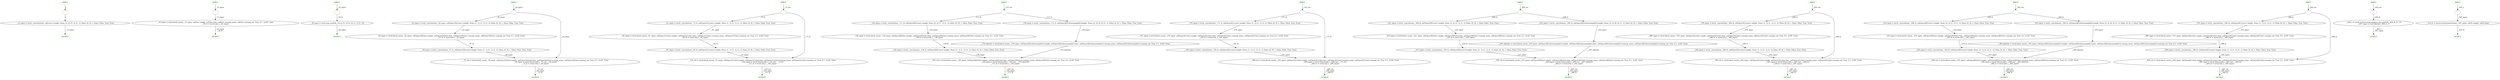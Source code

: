 // S_graph_list: sequentialized simplified forward graph
digraph resnet101_seq_S_graph {
	"_0_-- inputs --" [label="" style=dashed]
	_0___13_input [label="__13_input = torch._convolution(x, self.conv1.weight, None, [2, 2], [3, 3], [1, 1], False, [0, 0], 1, False, False, True, True)"]
	"_0_-- inputs --" -> _0___13_input [label=x]
	_0_input [label=INPUT color=green style=dashed]
	_0_output [label=OUTPUT color=green style=dashed]
	_0_input -> "_0_-- inputs --" [label=x]
	_0___13_input -> _0_output [label=__13_input]
	"_1_init_node of bloc, should NEVER be used" [label="" style=dashed]
	_1___25_input [label="__25_input = torch.batch_norm(__13_input, self.bn1.weight, self.bn1.bias, self.bn1.running_mean, self.bn1.running_var, True, 0.1, 1e-05, True)
__26_fv = torch.relu_(__25_input)"]
	"_1_init_node of bloc, should NEVER be used" -> _1___25_input [label=__13_input]
	_1_input [label=INPUT color=green style=dashed]
	_1_output [label=OUTPUT color=green style=dashed]
	_1_input -> "_1_init_node of bloc, should NEVER be used" [label=__13_input]
	_1___25_input -> _1_output [label="__25_input
__26_fv"]
	"_2_init_node of bloc, should NEVER be used" [label="" style=dashed]
	_2___28_input [label="__28_input = torch.max_pool2d(__26_fv, [3, 3], [2, 2], [1, 1], [1, 1])"]
	"_2_init_node of bloc, should NEVER be used" -> _2___28_input [label=__26_fv]
	_2_input [label=INPUT color=green style=dashed]
	_2_output [label=OUTPUT color=green style=dashed]
	_2_input -> "_2_init_node of bloc, should NEVER be used" [label=__25_input]
	_2___28_input -> _2_output [label=__28_input]
	"_3_init_node of bloc, should NEVER be used" [label="" style=dashed]
	_3___43_input [label="__43_input = torch._convolution(__28_input, self.layer1[0].conv1.weight, None, [1, 1], [1, 1], [1, 1], False, [0, 0], 1, False, False, True, True)"]
	_3___55_input [label="__55_input = torch.batch_norm(__43_input, self.layer1[0].bn1.weight, self.layer1[0].bn1.bias, self.layer1[0].bn1.running_mean, self.layer1[0].bn1.running_var, True, 0.1, 1e-05, True)
__57_fv = torch.relu_(__55_input)"]
	_3___59_input [label="__59_input = torch._convolution(__57_fv, self.layer1[0].conv2.weight, None, [1, 1], [1, 1], [1, 1], False, [0, 0], 1, False, False, True, True)"]
	_3___72_out [label="__72_out = torch.batch_norm(__59_input, self.layer1[0].bn2.weight, self.layer1[0].bn2.bias, self.layer1[0].bn2.running_mean, self.layer1[0].bn2.running_var, True, 0.1, 1e-05, True)
__64_input = torch.Tensor.add_(__72_out, __28_input)
__73_fv = torch.relu_(__64_input)"]
	"_3_init_node of bloc, should NEVER be used" -> _3___43_input [label=__28_input]
	_3___43_input -> _3___55_input [label=__43_input]
	_3___55_input -> _3___59_input [label=__57_fv]
	_3___59_input -> _3___72_out [label=__59_input]
	"_3_init_node of bloc, should NEVER be used" -> _3___72_out [label=__28_input]
	_3_input [label=INPUT color=green style=dashed]
	_3_output [label=OUTPUT color=green style=dashed]
	_3_input -> "_3_init_node of bloc, should NEVER be used" [label=__28_input]
	_3___72_out -> _3_output [label="__72_out
__64_input
__73_fv"]
	"_4_init_node of bloc, should NEVER be used" [label="" style=dashed]
	_4___81_input [label="__81_input = torch._convolution(__73_fv, self.layer1[1].conv1.weight, None, [1, 1], [1, 1], [1, 1], False, [0, 0], 1, False, False, True, True)"]
	_4___93_input [label="__93_input = torch.batch_norm(__81_input, self.layer1[1].bn1.weight, self.layer1[1].bn1.bias, self.layer1[1].bn1.running_mean, self.layer1[1].bn1.running_var, True, 0.1, 1e-05, True)
__95_fv = torch.relu_(__93_input)"]
	_4___97_input [label="__97_input = torch._convolution(__95_fv, self.layer1[1].conv2.weight, None, [1, 1], [1, 1], [1, 1], False, [0, 0], 1, False, False, True, True)"]
	_4___110_out [label="__110_out = torch.batch_norm(__97_input, self.layer1[1].bn2.weight, self.layer1[1].bn2.bias, self.layer1[1].bn2.running_mean, self.layer1[1].bn2.running_var, True, 0.1, 1e-05, True)
__102_input = torch.Tensor.add_(__110_out, __73_fv)
__111_fv = torch.relu_(__102_input)"]
	"_4_init_node of bloc, should NEVER be used" -> _4___81_input [label=__73_fv]
	_4___81_input -> _4___93_input [label=__81_input]
	_4___93_input -> _4___97_input [label=__95_fv]
	_4___97_input -> _4___110_out [label=__97_input]
	"_4_init_node of bloc, should NEVER be used" -> _4___110_out [label=__73_fv]
	_4_input [label=INPUT color=green style=dashed]
	_4_output [label=OUTPUT color=green style=dashed]
	_4_input -> "_4_init_node of bloc, should NEVER be used" [label=__72_out]
	_4___110_out -> _4_output [label="__110_out
__102_input
__111_fv"]
	"_5_init_node of bloc, should NEVER be used" [label="" style=dashed]
	_5___124_input [label="__124_input = torch._convolution(__111_fv, self.layer2[0].conv1.weight, None, [2, 2], [1, 1], [1, 1], False, [0, 0], 1, False, False, True, True)"]
	_5___136_input [label="__136_input = torch.batch_norm(__124_input, self.layer2[0].bn1.weight, self.layer2[0].bn1.bias, self.layer2[0].bn1.running_mean, self.layer2[0].bn1.running_var, True, 0.1, 1e-05, True)
__138_fv = torch.relu_(__136_input)"]
	_5___140_input [label="__140_input = torch._convolution(__138_fv, self.layer2[0].conv2.weight, None, [1, 1], [1, 1], [1, 1], False, [0, 0], 1, False, False, True, True)"]
	_5___158_input [label="__158_input = torch._convolution(__111_fv, self.layer2[0].downsample[0].weight, None, [2, 2], [0, 0], [1, 1], False, [0, 0], 1, False, False, True, True)"]
	_5___170_identity [label="__170_identity = torch.batch_norm(__158_input, self.layer2[0].downsample[1].weight, self.layer2[0].downsample[1].bias, self.layer2[0].downsample[1].running_mean, self.layer2[0].downsample[1].running_var, True, 0.1, 1e-05, True)"]
	_5___153_out [label="__153_out = torch.batch_norm(__140_input, self.layer2[0].bn2.weight, self.layer2[0].bn2.bias, self.layer2[0].bn2.running_mean, self.layer2[0].bn2.running_var, True, 0.1, 1e-05, True)
__145_input = torch.Tensor.add_(__153_out, __170_identity)
__171_fv = torch.relu_(__145_input)"]
	"_5_init_node of bloc, should NEVER be used" -> _5___124_input [label=__111_fv]
	_5___124_input -> _5___136_input [label=__124_input]
	_5___136_input -> _5___140_input [label=__138_fv]
	"_5_init_node of bloc, should NEVER be used" -> _5___158_input [label=__111_fv]
	_5___158_input -> _5___170_identity [label=__158_input]
	_5___140_input -> _5___153_out [label=__140_input]
	_5___170_identity -> _5___153_out [label=__170_identity]
	_5_input [label=INPUT color=green style=dashed]
	_5_output [label=OUTPUT color=green style=dashed]
	_5_input -> "_5_init_node of bloc, should NEVER be used" [label=__110_out]
	_5___153_out -> _5_output [label="__153_out
__145_input
__171_fv"]
	"_6_init_node of bloc, should NEVER be used" [label="" style=dashed]
	_6___179_input [label="__179_input = torch._convolution(__171_fv, self.layer2[1].conv1.weight, None, [1, 1], [1, 1], [1, 1], False, [0, 0], 1, False, False, True, True)"]
	_6___191_input [label="__191_input = torch.batch_norm(__179_input, self.layer2[1].bn1.weight, self.layer2[1].bn1.bias, self.layer2[1].bn1.running_mean, self.layer2[1].bn1.running_var, True, 0.1, 1e-05, True)
__193_fv = torch.relu_(__191_input)"]
	_6___195_input [label="__195_input = torch._convolution(__193_fv, self.layer2[1].conv2.weight, None, [1, 1], [1, 1], [1, 1], False, [0, 0], 1, False, False, True, True)"]
	_6___208_out [label="__208_out = torch.batch_norm(__195_input, self.layer2[1].bn2.weight, self.layer2[1].bn2.bias, self.layer2[1].bn2.running_mean, self.layer2[1].bn2.running_var, True, 0.1, 1e-05, True)
__200_input = torch.Tensor.add_(__208_out, __171_fv)
__209_fv = torch.relu_(__200_input)"]
	"_6_init_node of bloc, should NEVER be used" -> _6___179_input [label=__171_fv]
	_6___179_input -> _6___191_input [label=__179_input]
	_6___191_input -> _6___195_input [label=__193_fv]
	_6___195_input -> _6___208_out [label=__195_input]
	"_6_init_node of bloc, should NEVER be used" -> _6___208_out [label=__171_fv]
	_6_input [label=INPUT color=green style=dashed]
	_6_output [label=OUTPUT color=green style=dashed]
	_6_input -> "_6_init_node of bloc, should NEVER be used" [label=__153_out]
	_6___208_out -> _6_output [label="__208_out
__200_input
__209_fv"]
	"_7_init_node of bloc, should NEVER be used" [label="" style=dashed]
	_7___221_input [label="__221_input = torch._convolution(__209_fv, self.layer3[0].conv1.weight, None, [2, 2], [1, 1], [1, 1], False, [0, 0], 1, False, False, True, True)"]
	_7___233_input [label="__233_input = torch.batch_norm(__221_input, self.layer3[0].bn1.weight, self.layer3[0].bn1.bias, self.layer3[0].bn1.running_mean, self.layer3[0].bn1.running_var, True, 0.1, 1e-05, True)
__235_fv = torch.relu_(__233_input)"]
	_7___237_input [label="__237_input = torch._convolution(__235_fv, self.layer3[0].conv2.weight, None, [1, 1], [1, 1], [1, 1], False, [0, 0], 1, False, False, True, True)"]
	_7___255_input [label="__255_input = torch._convolution(__209_fv, self.layer3[0].downsample[0].weight, None, [2, 2], [0, 0], [1, 1], False, [0, 0], 1, False, False, True, True)"]
	_7___267_identity [label="__267_identity = torch.batch_norm(__255_input, self.layer3[0].downsample[1].weight, self.layer3[0].downsample[1].bias, self.layer3[0].downsample[1].running_mean, self.layer3[0].downsample[1].running_var, True, 0.1, 1e-05, True)"]
	_7___250_out [label="__250_out = torch.batch_norm(__237_input, self.layer3[0].bn2.weight, self.layer3[0].bn2.bias, self.layer3[0].bn2.running_mean, self.layer3[0].bn2.running_var, True, 0.1, 1e-05, True)
__242_input = torch.Tensor.add_(__250_out, __267_identity)
__268_fv = torch.relu_(__242_input)"]
	"_7_init_node of bloc, should NEVER be used" -> _7___221_input [label=__209_fv]
	_7___221_input -> _7___233_input [label=__221_input]
	_7___233_input -> _7___237_input [label=__235_fv]
	"_7_init_node of bloc, should NEVER be used" -> _7___255_input [label=__209_fv]
	_7___255_input -> _7___267_identity [label=__255_input]
	_7___237_input -> _7___250_out [label=__237_input]
	_7___267_identity -> _7___250_out [label=__267_identity]
	_7_input [label=INPUT color=green style=dashed]
	_7_output [label=OUTPUT color=green style=dashed]
	_7_input -> "_7_init_node of bloc, should NEVER be used" [label=__208_out]
	_7___250_out -> _7_output [label="__250_out
__242_input
__268_fv"]
	"_8_init_node of bloc, should NEVER be used" [label="" style=dashed]
	_8___276_input [label="__276_input = torch._convolution(__268_fv, self.layer3[1].conv1.weight, None, [1, 1], [1, 1], [1, 1], False, [0, 0], 1, False, False, True, True)"]
	_8___288_input [label="__288_input = torch.batch_norm(__276_input, self.layer3[1].bn1.weight, self.layer3[1].bn1.bias, self.layer3[1].bn1.running_mean, self.layer3[1].bn1.running_var, True, 0.1, 1e-05, True)
__290_fv = torch.relu_(__288_input)"]
	_8___292_input [label="__292_input = torch._convolution(__290_fv, self.layer3[1].conv2.weight, None, [1, 1], [1, 1], [1, 1], False, [0, 0], 1, False, False, True, True)"]
	_8___305_out [label="__305_out = torch.batch_norm(__292_input, self.layer3[1].bn2.weight, self.layer3[1].bn2.bias, self.layer3[1].bn2.running_mean, self.layer3[1].bn2.running_var, True, 0.1, 1e-05, True)
__297_input = torch.Tensor.add_(__305_out, __268_fv)
__306_fv = torch.relu_(__297_input)"]
	"_8_init_node of bloc, should NEVER be used" -> _8___276_input [label=__268_fv]
	_8___276_input -> _8___288_input [label=__276_input]
	_8___288_input -> _8___292_input [label=__290_fv]
	_8___292_input -> _8___305_out [label=__292_input]
	"_8_init_node of bloc, should NEVER be used" -> _8___305_out [label=__268_fv]
	_8_input [label=INPUT color=green style=dashed]
	_8_output [label=OUTPUT color=green style=dashed]
	_8_input -> "_8_init_node of bloc, should NEVER be used" [label=__250_out]
	_8___305_out -> _8_output [label="__305_out
__297_input
__306_fv"]
	"_9_init_node of bloc, should NEVER be used" [label="" style=dashed]
	_9___319_input [label="__319_input = torch._convolution(__306_fv, self.layer4[0].conv1.weight, None, [2, 2], [1, 1], [1, 1], False, [0, 0], 1, False, False, True, True)"]
	_9___331_input [label="__331_input = torch.batch_norm(__319_input, self.layer4[0].bn1.weight, self.layer4[0].bn1.bias, self.layer4[0].bn1.running_mean, self.layer4[0].bn1.running_var, True, 0.1, 1e-05, True)
__333_fv = torch.relu_(__331_input)"]
	_9___335_input [label="__335_input = torch._convolution(__333_fv, self.layer4[0].conv2.weight, None, [1, 1], [1, 1], [1, 1], False, [0, 0], 1, False, False, True, True)"]
	_9___353_input [label="__353_input = torch._convolution(__306_fv, self.layer4[0].downsample[0].weight, None, [2, 2], [0, 0], [1, 1], False, [0, 0], 1, False, False, True, True)"]
	_9___365_identity [label="__365_identity = torch.batch_norm(__353_input, self.layer4[0].downsample[1].weight, self.layer4[0].downsample[1].bias, self.layer4[0].downsample[1].running_mean, self.layer4[0].downsample[1].running_var, True, 0.1, 1e-05, True)"]
	_9___348_out [label="__348_out = torch.batch_norm(__335_input, self.layer4[0].bn2.weight, self.layer4[0].bn2.bias, self.layer4[0].bn2.running_mean, self.layer4[0].bn2.running_var, True, 0.1, 1e-05, True)
__340_input = torch.Tensor.add_(__348_out, __365_identity)
__366_fv = torch.relu_(__340_input)"]
	"_9_init_node of bloc, should NEVER be used" -> _9___319_input [label=__306_fv]
	_9___319_input -> _9___331_input [label=__319_input]
	_9___331_input -> _9___335_input [label=__333_fv]
	"_9_init_node of bloc, should NEVER be used" -> _9___353_input [label=__306_fv]
	_9___353_input -> _9___365_identity [label=__353_input]
	_9___335_input -> _9___348_out [label=__335_input]
	_9___365_identity -> _9___348_out [label=__365_identity]
	_9_input [label=INPUT color=green style=dashed]
	_9_output [label=OUTPUT color=green style=dashed]
	_9_input -> "_9_init_node of bloc, should NEVER be used" [label=__305_out]
	_9___348_out -> _9_output [label="__348_out
__340_input
__366_fv"]
	"_10_init_node of bloc, should NEVER be used" [label="" style=dashed]
	_10___374_input [label="__374_input = torch._convolution(__366_fv, self.layer4[1].conv1.weight, None, [1, 1], [1, 1], [1, 1], False, [0, 0], 1, False, False, True, True)"]
	_10___386_input [label="__386_input = torch.batch_norm(__374_input, self.layer4[1].bn1.weight, self.layer4[1].bn1.bias, self.layer4[1].bn1.running_mean, self.layer4[1].bn1.running_var, True, 0.1, 1e-05, True)
__388_fv = torch.relu_(__386_input)"]
	_10___390_input [label="__390_input = torch._convolution(__388_fv, self.layer4[1].conv2.weight, None, [1, 1], [1, 1], [1, 1], False, [0, 0], 1, False, False, True, True)"]
	_10___403_out [label="__403_out = torch.batch_norm(__390_input, self.layer4[1].bn2.weight, self.layer4[1].bn2.bias, self.layer4[1].bn2.running_mean, self.layer4[1].bn2.running_var, True, 0.1, 1e-05, True)
__395_input = torch.Tensor.add_(__403_out, __366_fv)
__404_fv = torch.relu_(__395_input)"]
	"_10_init_node of bloc, should NEVER be used" -> _10___374_input [label=__366_fv]
	_10___374_input -> _10___386_input [label=__374_input]
	_10___386_input -> _10___390_input [label=__388_fv]
	_10___390_input -> _10___403_out [label=__390_input]
	"_10_init_node of bloc, should NEVER be used" -> _10___403_out [label=__366_fv]
	_10_input [label=INPUT color=green style=dashed]
	_10_output [label=OUTPUT color=green style=dashed]
	_10_input -> "_10_init_node of bloc, should NEVER be used" [label=__348_out]
	_10___403_out -> _10_output [label="__403_out
__395_input
__404_fv"]
	"_11_init_node of bloc, should NEVER be used" [label="" style=dashed]
	_11___405_x [label="__405_x = torch.nn.functional.adaptive_avg_pool2d(__404_fv, [1, 1])
__407_input = torch.flatten(__405_x, 1)"]
	"_11_init_node of bloc, should NEVER be used" -> _11___405_x [label=__404_fv]
	_11_input [label=INPUT color=green style=dashed]
	_11_output [label=OUTPUT color=green style=dashed]
	_11_input -> "_11_init_node of bloc, should NEVER be used" [label=__403_out]
	_11___405_x -> _11_output [label="__405_x
__407_input"]
	"_12_init_node of bloc, should NEVER be used" [label="" style=dashed]
	_12___410_fv [label="__410_fv = torch.nn.functional.linear(__407_input, self.fc.weight, self.fc.bias)"]
	"_12_init_node of bloc, should NEVER be used" -> _12___410_fv [label=__407_input]
	_12_input [label=INPUT color=green style=dashed]
	_12_output [label=OUTPUT color=green style=dashed]
	_12_input -> "_12_init_node of bloc, should NEVER be used" [label=__405_x]
	_12___410_fv -> _12_output [label=__410_fv]
}
